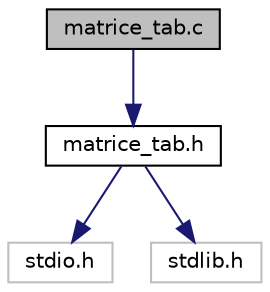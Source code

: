 digraph "matrice_tab.c"
{
 // LATEX_PDF_SIZE
  edge [fontname="Helvetica",fontsize="10",labelfontname="Helvetica",labelfontsize="10"];
  node [fontname="Helvetica",fontsize="10",shape=record];
  Node1 [label="matrice_tab.c",height=0.2,width=0.4,color="black", fillcolor="grey75", style="filled", fontcolor="black",tooltip="Fonctions relatives aux matrices et tableaux."];
  Node1 -> Node2 [color="midnightblue",fontsize="10",style="solid"];
  Node2 [label="matrice_tab.h",height=0.2,width=0.4,color="black", fillcolor="white", style="filled",URL="$matrice__tab_8h.html",tooltip="Tous les prototypes de fonctions relatives aux matrices et tableaux."];
  Node2 -> Node3 [color="midnightblue",fontsize="10",style="solid"];
  Node3 [label="stdio.h",height=0.2,width=0.4,color="grey75", fillcolor="white", style="filled",tooltip=" "];
  Node2 -> Node4 [color="midnightblue",fontsize="10",style="solid"];
  Node4 [label="stdlib.h",height=0.2,width=0.4,color="grey75", fillcolor="white", style="filled",tooltip=" "];
}
